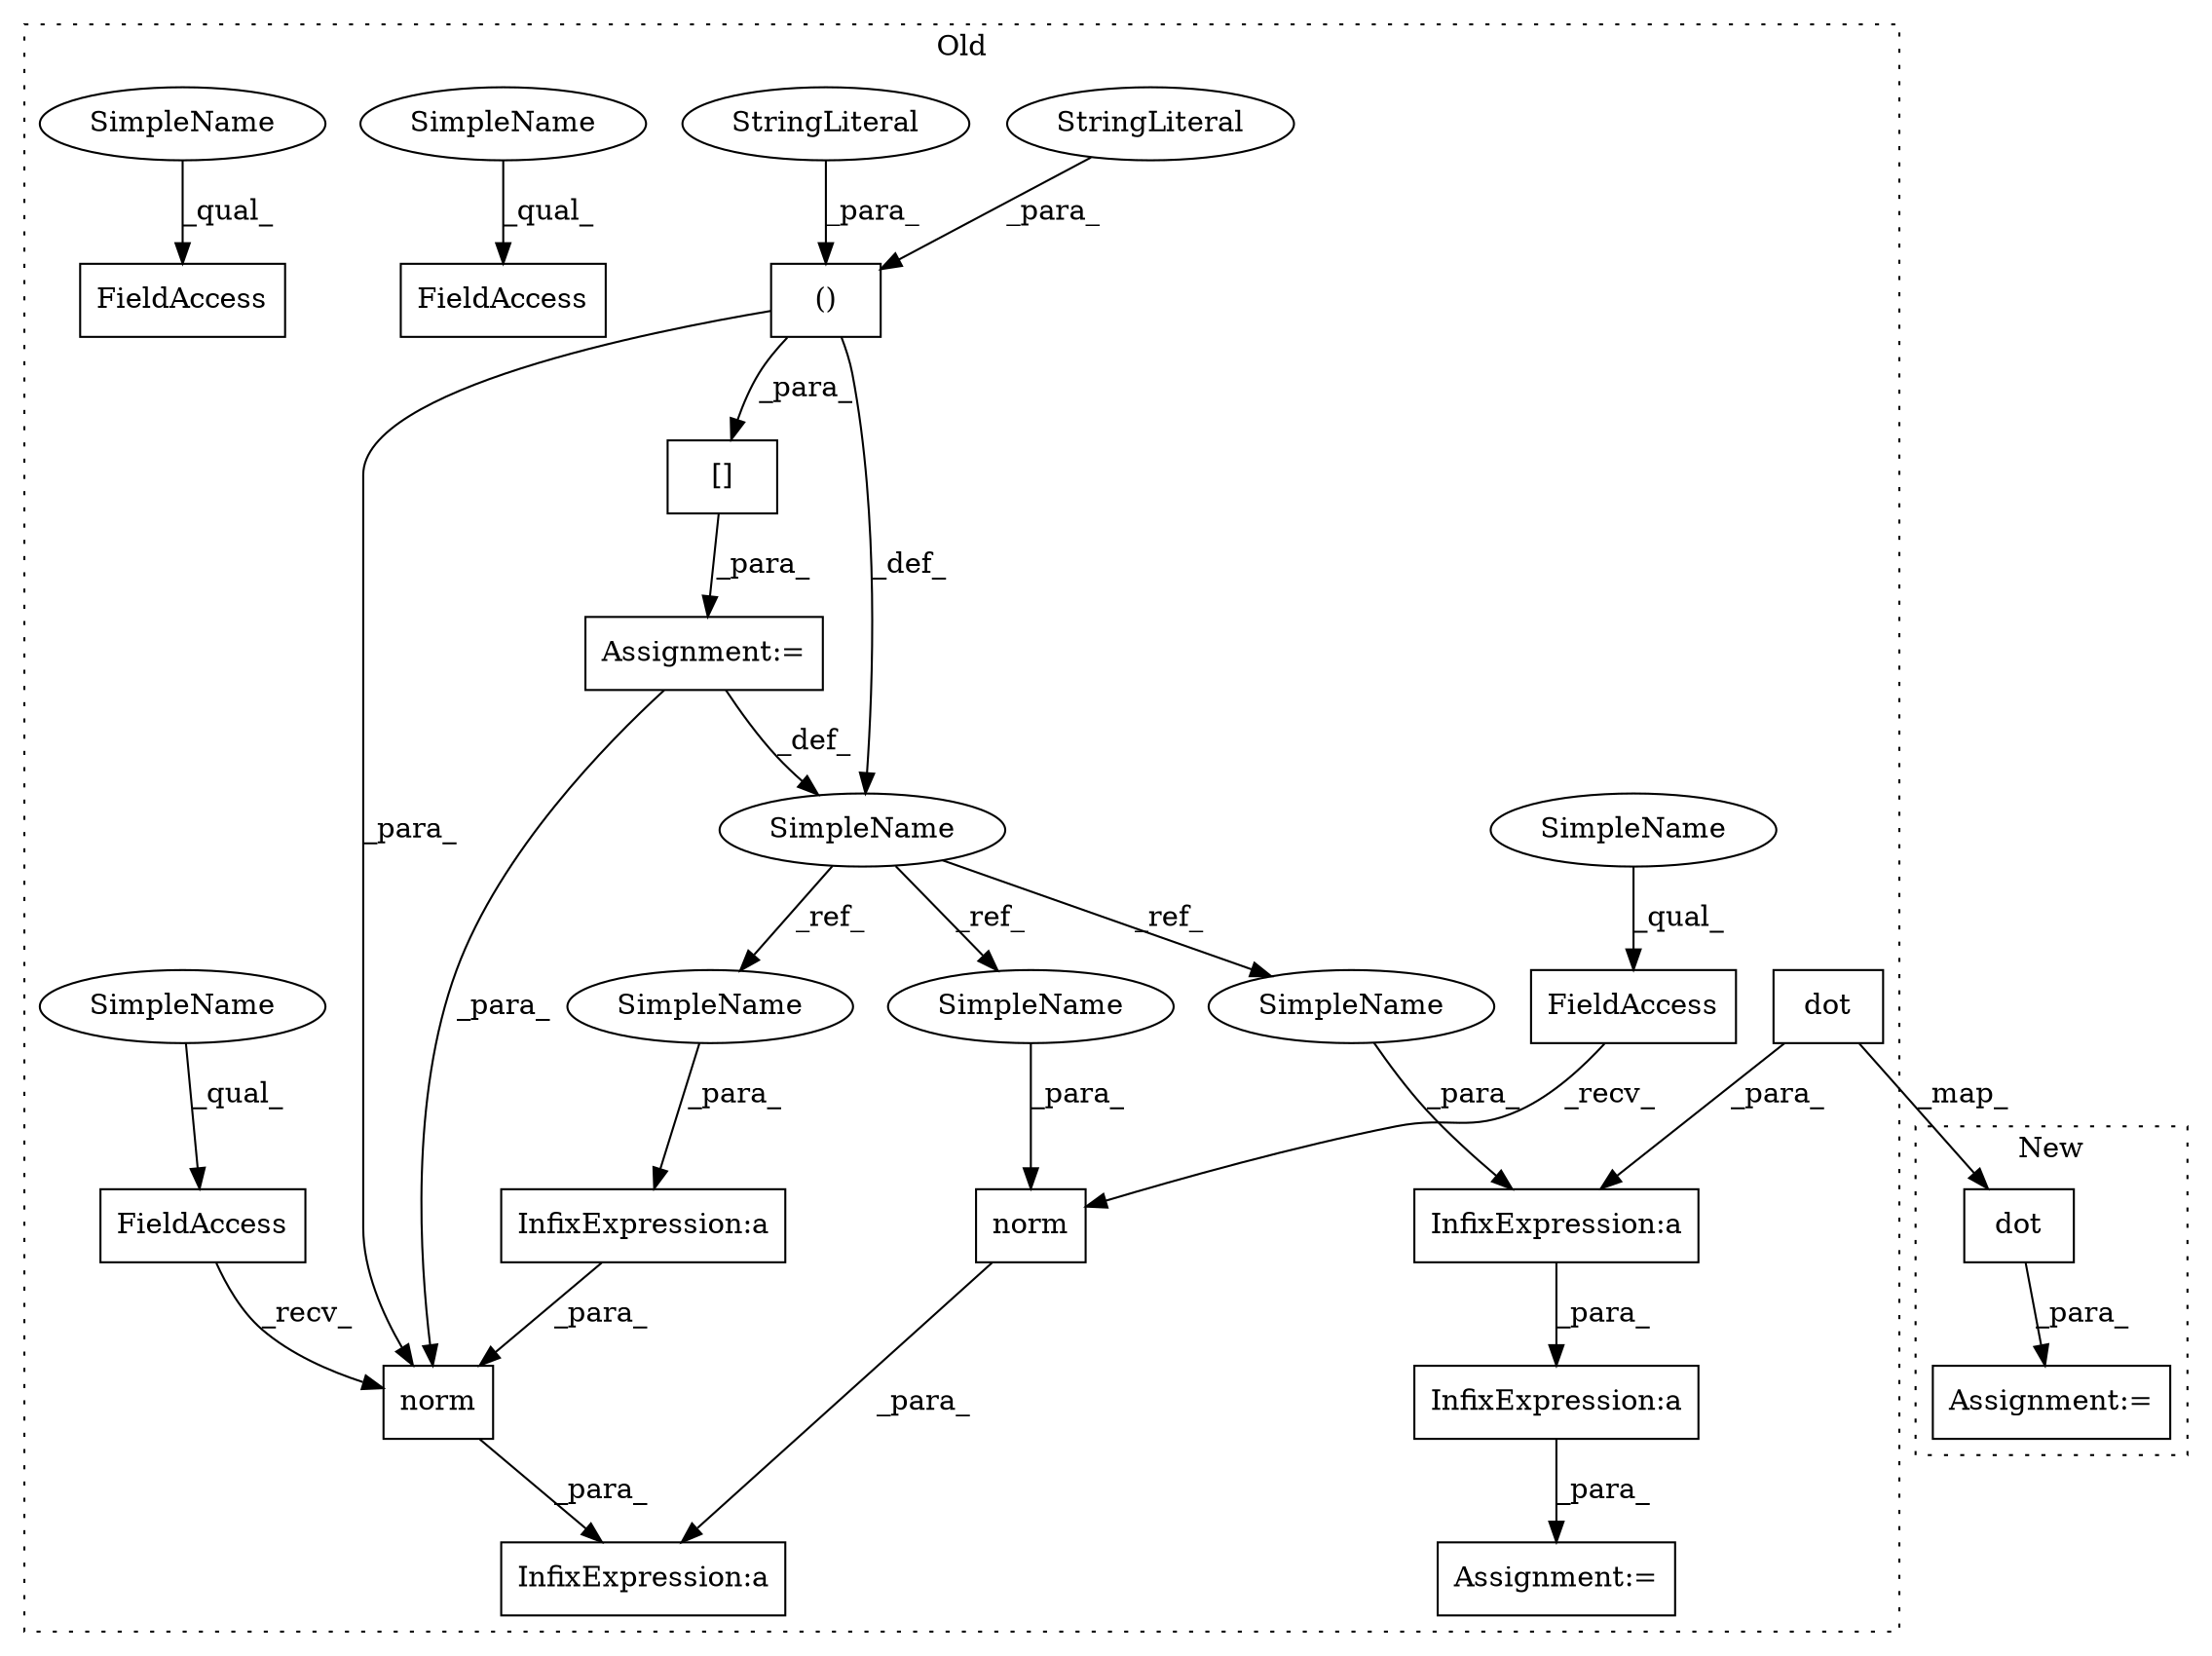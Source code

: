 digraph G {
subgraph cluster0 {
1 [label="dot" a="32" s="709,714" l="4,1" shape="box"];
4 [label="InfixExpression:a" a="27" s="716" l="3" shape="box"];
5 [label="Assignment:=" a="7" s="683" l="1" shape="box"];
6 [label="InfixExpression:a" a="27" s="704" l="3" shape="box"];
7 [label="Assignment:=" a="7" s="540" l="1" shape="box"];
8 [label="InfixExpression:a" a="27" s="933" l="3" shape="box"];
9 [label="InfixExpression:a" a="27" s="883" l="3" shape="box"];
10 [label="()" a="106" s="548" l="48" shape="box"];
11 [label="[]" a="2" s="541,596" l="7,2" shape="box"];
12 [label="SimpleName" a="42" s="539" l="1" shape="ellipse"];
13 [label="StringLiteral" a="45" s="548" l="19" shape="ellipse"];
14 [label="StringLiteral" a="45" s="580" l="16" shape="ellipse"];
15 [label="norm" a="32" s="877,932" l="5,1" shape="box"];
16 [label="FieldAccess" a="22" s="864" l="12" shape="box"];
17 [label="FieldAccess" a="22" s="719" l="12" shape="box"];
18 [label="FieldAccess" a="22" s="685" l="12" shape="box"];
19 [label="FieldAccess" a="22" s="936" l="12" shape="box"];
20 [label="norm" a="32" s="949,955" l="5,1" shape="box"];
21 [label="SimpleName" a="42" s="882" l="1" shape="ellipse"];
22 [label="SimpleName" a="42" s="954" l="1" shape="ellipse"];
23 [label="SimpleName" a="42" s="703" l="1" shape="ellipse"];
24 [label="SimpleName" a="42" s="685" l="5" shape="ellipse"];
25 [label="SimpleName" a="42" s="864" l="5" shape="ellipse"];
26 [label="SimpleName" a="42" s="936" l="5" shape="ellipse"];
27 [label="SimpleName" a="42" s="719" l="5" shape="ellipse"];
label = "Old";
style="dotted";
}
subgraph cluster1 {
2 [label="dot" a="32" s="669,674" l="4,1" shape="box"];
3 [label="Assignment:=" a="7" s="666" l="1" shape="box"];
label = "New";
style="dotted";
}
1 -> 6 [label="_para_"];
1 -> 2 [label="_map_"];
2 -> 3 [label="_para_"];
4 -> 5 [label="_para_"];
6 -> 4 [label="_para_"];
7 -> 12 [label="_def_"];
7 -> 15 [label="_para_"];
9 -> 15 [label="_para_"];
10 -> 11 [label="_para_"];
10 -> 15 [label="_para_"];
10 -> 12 [label="_def_"];
11 -> 7 [label="_para_"];
12 -> 21 [label="_ref_"];
12 -> 22 [label="_ref_"];
12 -> 23 [label="_ref_"];
13 -> 10 [label="_para_"];
14 -> 10 [label="_para_"];
15 -> 8 [label="_para_"];
16 -> 15 [label="_recv_"];
19 -> 20 [label="_recv_"];
20 -> 8 [label="_para_"];
21 -> 9 [label="_para_"];
22 -> 20 [label="_para_"];
23 -> 6 [label="_para_"];
24 -> 18 [label="_qual_"];
25 -> 16 [label="_qual_"];
26 -> 19 [label="_qual_"];
27 -> 17 [label="_qual_"];
}
